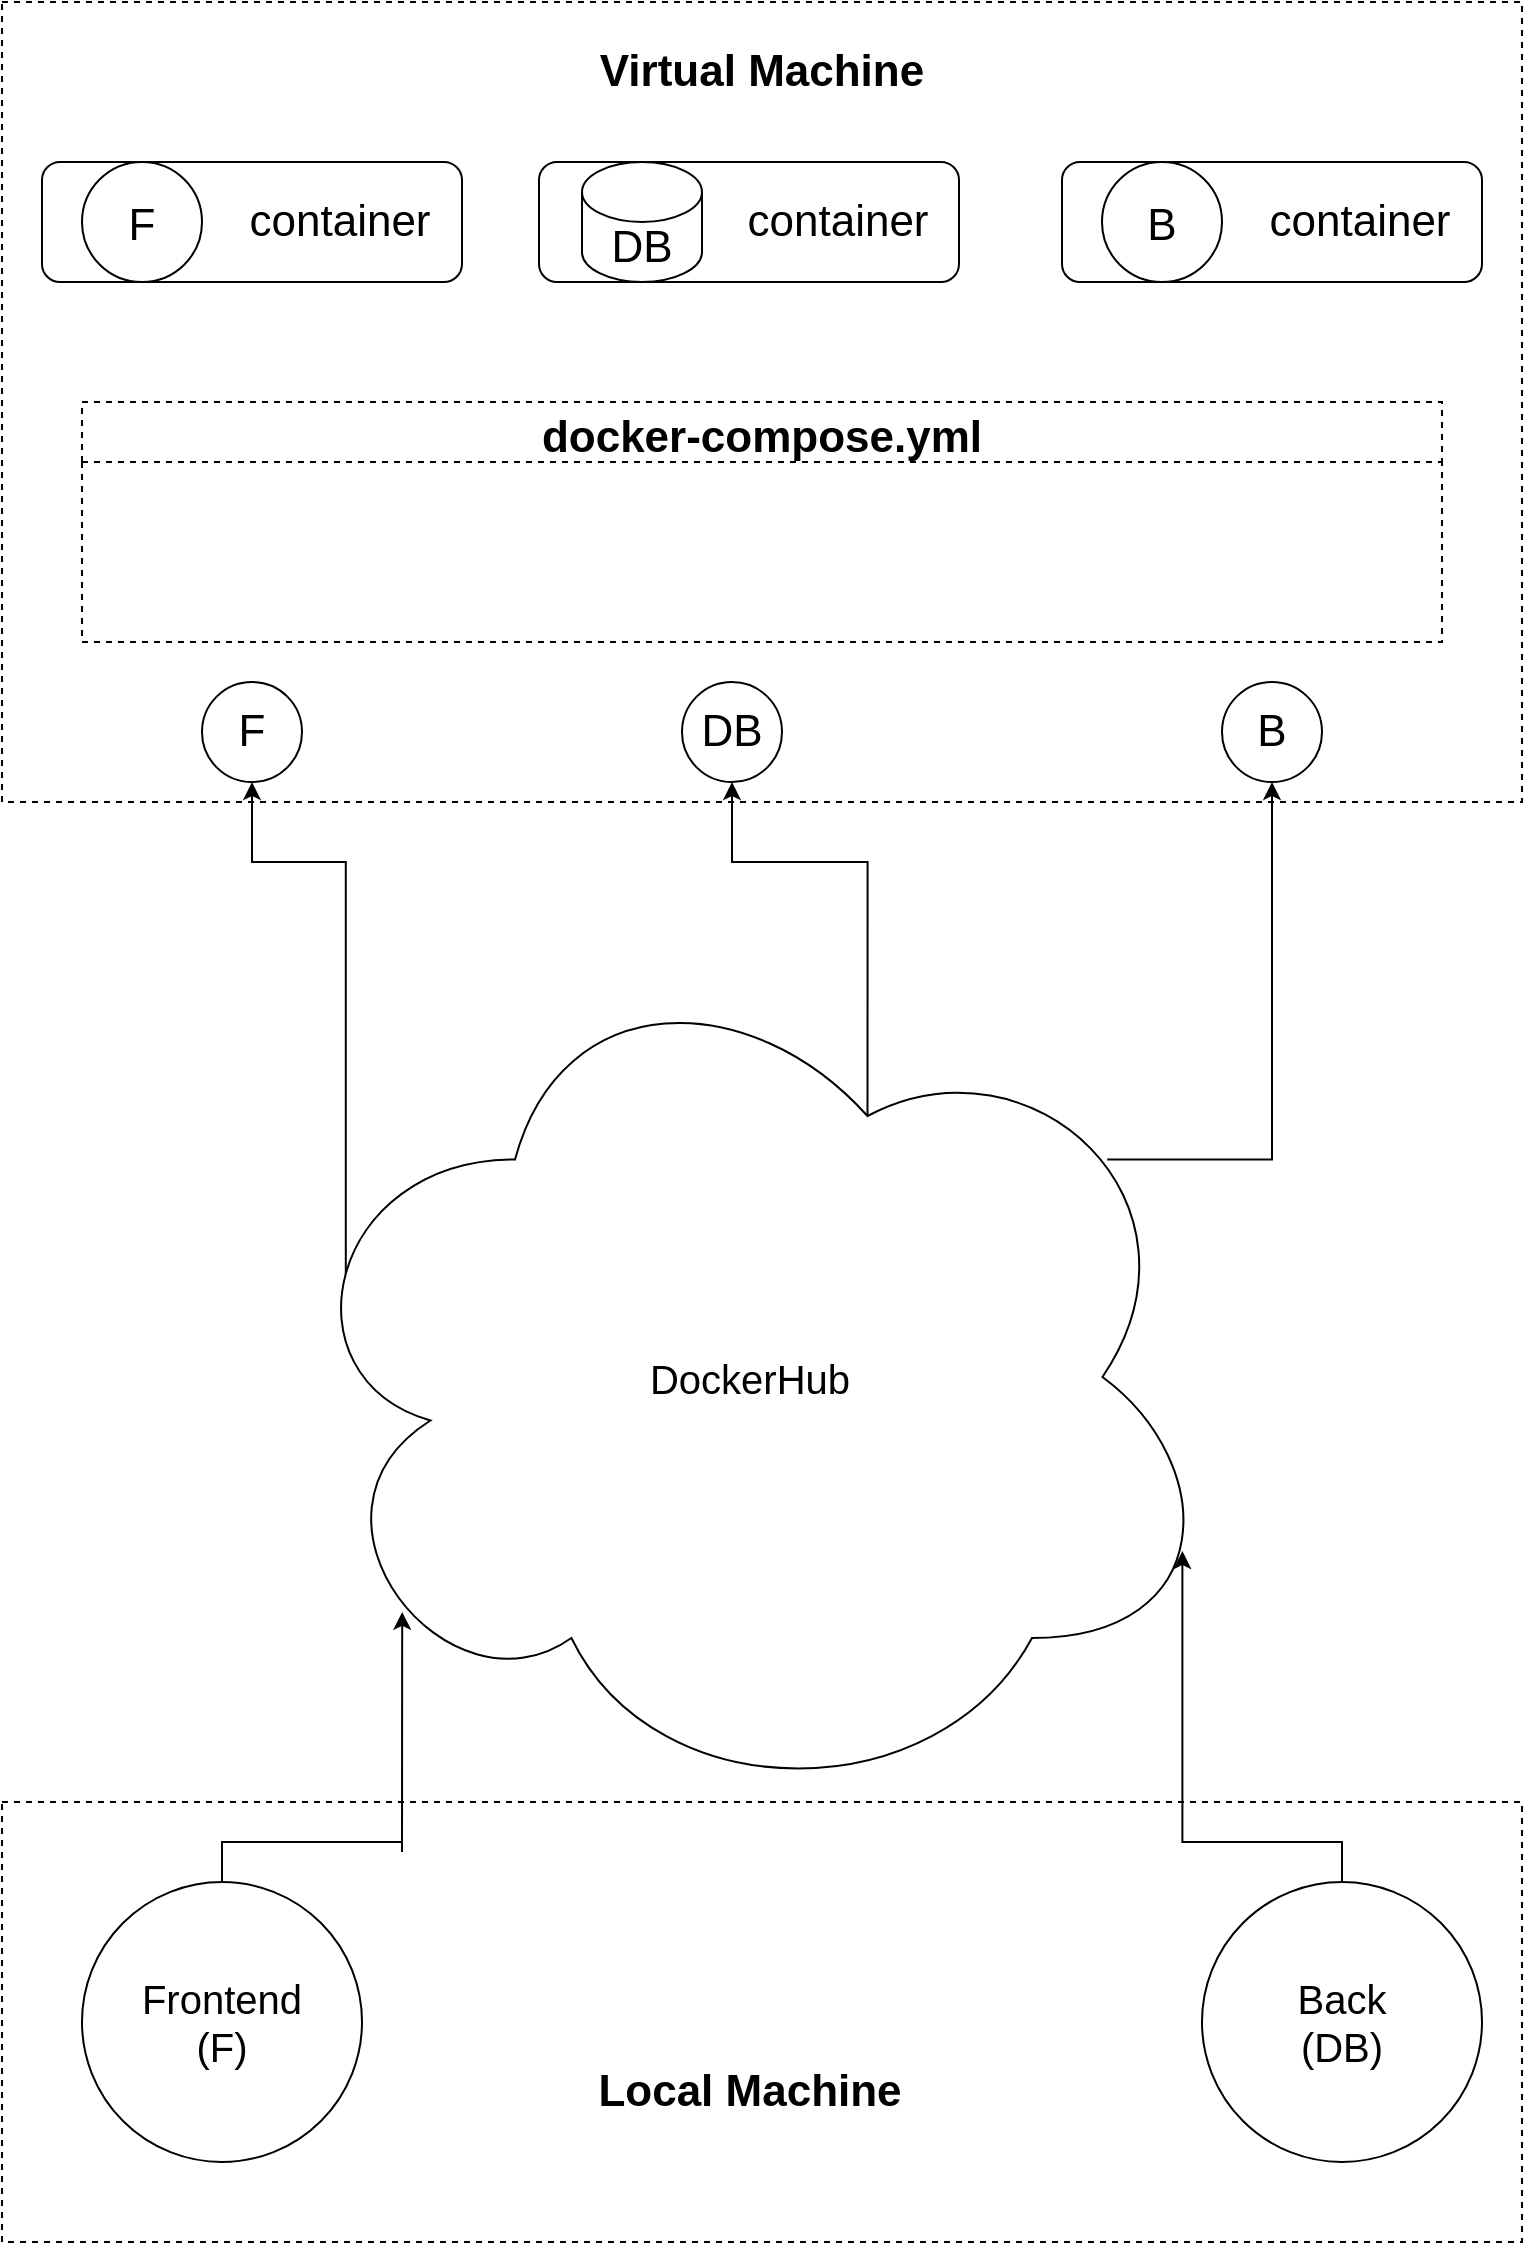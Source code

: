 <mxfile version="20.8.20" type="github">
  <diagram name="Страница 1" id="5HgcLsvbRW-HA8QMTe-G">
    <mxGraphModel dx="1670" dy="962" grid="1" gridSize="10" guides="1" tooltips="1" connect="1" arrows="1" fold="1" page="1" pageScale="1" pageWidth="827" pageHeight="1169" math="0" shadow="0">
      <root>
        <mxCell id="0" />
        <mxCell id="1" parent="0" />
        <mxCell id="g-EUFQ-NRCmpqRzRRzE9-11" style="edgeStyle=orthogonalEdgeStyle;rounded=0;orthogonalLoop=1;jettySize=auto;html=1;entryX=0.13;entryY=0.77;entryDx=0;entryDy=0;entryPerimeter=0;fontSize=20;" edge="1" parent="1" source="g-EUFQ-NRCmpqRzRRzE9-7" target="g-EUFQ-NRCmpqRzRRzE9-9">
          <mxGeometry relative="1" as="geometry" />
        </mxCell>
        <mxCell id="g-EUFQ-NRCmpqRzRRzE9-7" value="&lt;font style=&quot;font-size: 20px;&quot;&gt;Frontend&lt;br&gt;(F)&lt;br&gt;&lt;/font&gt;" style="ellipse;whiteSpace=wrap;html=1;aspect=fixed;" vertex="1" parent="1">
          <mxGeometry x="80" y="980" width="140" height="140" as="geometry" />
        </mxCell>
        <mxCell id="g-EUFQ-NRCmpqRzRRzE9-12" style="edgeStyle=orthogonalEdgeStyle;rounded=0;orthogonalLoop=1;jettySize=auto;html=1;entryX=0.96;entryY=0.7;entryDx=0;entryDy=0;entryPerimeter=0;fontSize=20;" edge="1" parent="1" source="g-EUFQ-NRCmpqRzRRzE9-8" target="g-EUFQ-NRCmpqRzRRzE9-9">
          <mxGeometry relative="1" as="geometry" />
        </mxCell>
        <mxCell id="g-EUFQ-NRCmpqRzRRzE9-8" value="&lt;font style=&quot;font-size: 20px;&quot;&gt;Back&lt;br&gt;(DB)&lt;br&gt;&lt;/font&gt;" style="ellipse;whiteSpace=wrap;html=1;aspect=fixed;" vertex="1" parent="1">
          <mxGeometry x="640" y="980" width="140" height="140" as="geometry" />
        </mxCell>
        <mxCell id="g-EUFQ-NRCmpqRzRRzE9-46" style="edgeStyle=orthogonalEdgeStyle;rounded=0;orthogonalLoop=1;jettySize=auto;html=1;exitX=0.07;exitY=0.4;exitDx=0;exitDy=0;exitPerimeter=0;entryX=0.5;entryY=1;entryDx=0;entryDy=0;fontSize=22;" edge="1" parent="1" source="g-EUFQ-NRCmpqRzRRzE9-9" target="g-EUFQ-NRCmpqRzRRzE9-34">
          <mxGeometry relative="1" as="geometry" />
        </mxCell>
        <mxCell id="g-EUFQ-NRCmpqRzRRzE9-49" style="edgeStyle=orthogonalEdgeStyle;rounded=0;orthogonalLoop=1;jettySize=auto;html=1;exitX=0.625;exitY=0.2;exitDx=0;exitDy=0;exitPerimeter=0;entryX=0.5;entryY=1;entryDx=0;entryDy=0;fontSize=22;" edge="1" parent="1" source="g-EUFQ-NRCmpqRzRRzE9-9" target="g-EUFQ-NRCmpqRzRRzE9-35">
          <mxGeometry relative="1" as="geometry" />
        </mxCell>
        <mxCell id="g-EUFQ-NRCmpqRzRRzE9-50" style="edgeStyle=orthogonalEdgeStyle;rounded=0;orthogonalLoop=1;jettySize=auto;html=1;exitX=0.88;exitY=0.25;exitDx=0;exitDy=0;exitPerimeter=0;entryX=0.5;entryY=1;entryDx=0;entryDy=0;fontSize=22;" edge="1" parent="1" source="g-EUFQ-NRCmpqRzRRzE9-9" target="g-EUFQ-NRCmpqRzRRzE9-36">
          <mxGeometry relative="1" as="geometry" />
        </mxCell>
        <mxCell id="g-EUFQ-NRCmpqRzRRzE9-9" value="DockerHub" style="ellipse;shape=cloud;whiteSpace=wrap;html=1;fontSize=20;" vertex="1" parent="1">
          <mxGeometry x="179" y="510" width="470" height="435" as="geometry" />
        </mxCell>
        <mxCell id="g-EUFQ-NRCmpqRzRRzE9-15" value="" style="rounded=0;whiteSpace=wrap;html=1;fontSize=20;dashed=1;fillColor=none;" vertex="1" parent="1">
          <mxGeometry x="40" y="40" width="760" height="400" as="geometry" />
        </mxCell>
        <mxCell id="g-EUFQ-NRCmpqRzRRzE9-23" value="" style="group" vertex="1" connectable="0" parent="1">
          <mxGeometry x="60" y="120" width="210" height="60" as="geometry" />
        </mxCell>
        <mxCell id="g-EUFQ-NRCmpqRzRRzE9-18" value="" style="rounded=1;whiteSpace=wrap;html=1;fontSize=27;" vertex="1" parent="g-EUFQ-NRCmpqRzRRzE9-23">
          <mxGeometry width="210" height="60" as="geometry" />
        </mxCell>
        <mxCell id="g-EUFQ-NRCmpqRzRRzE9-21" value="&lt;font style=&quot;font-size: 22px;&quot;&gt;F&lt;/font&gt;" style="ellipse;whiteSpace=wrap;html=1;aspect=fixed;fontSize=27;" vertex="1" parent="g-EUFQ-NRCmpqRzRRzE9-23">
          <mxGeometry x="20" width="60" height="60" as="geometry" />
        </mxCell>
        <mxCell id="g-EUFQ-NRCmpqRzRRzE9-22" value="container" style="text;html=1;strokeColor=none;fillColor=none;align=center;verticalAlign=middle;whiteSpace=wrap;rounded=0;fontSize=22;" vertex="1" parent="g-EUFQ-NRCmpqRzRRzE9-23">
          <mxGeometry x="119" y="15" width="60" height="30" as="geometry" />
        </mxCell>
        <mxCell id="g-EUFQ-NRCmpqRzRRzE9-24" value="" style="group" vertex="1" connectable="0" parent="1">
          <mxGeometry x="570" y="120" width="210" height="60" as="geometry" />
        </mxCell>
        <mxCell id="g-EUFQ-NRCmpqRzRRzE9-25" value="" style="rounded=1;whiteSpace=wrap;html=1;fontSize=27;" vertex="1" parent="g-EUFQ-NRCmpqRzRRzE9-24">
          <mxGeometry width="210" height="60" as="geometry" />
        </mxCell>
        <mxCell id="g-EUFQ-NRCmpqRzRRzE9-26" value="&lt;font style=&quot;font-size: 22px;&quot;&gt;B&lt;/font&gt;" style="ellipse;whiteSpace=wrap;html=1;aspect=fixed;fontSize=27;" vertex="1" parent="g-EUFQ-NRCmpqRzRRzE9-24">
          <mxGeometry x="20" width="60" height="60" as="geometry" />
        </mxCell>
        <mxCell id="g-EUFQ-NRCmpqRzRRzE9-27" value="container" style="text;html=1;strokeColor=none;fillColor=none;align=center;verticalAlign=middle;whiteSpace=wrap;rounded=0;fontSize=22;" vertex="1" parent="g-EUFQ-NRCmpqRzRRzE9-24">
          <mxGeometry x="119" y="15" width="60" height="30" as="geometry" />
        </mxCell>
        <mxCell id="g-EUFQ-NRCmpqRzRRzE9-28" value="" style="group" vertex="1" connectable="0" parent="1">
          <mxGeometry x="308.5" y="120" width="210" height="180" as="geometry" />
        </mxCell>
        <mxCell id="g-EUFQ-NRCmpqRzRRzE9-29" value="" style="rounded=1;whiteSpace=wrap;html=1;fontSize=27;" vertex="1" parent="g-EUFQ-NRCmpqRzRRzE9-28">
          <mxGeometry width="210" height="60" as="geometry" />
        </mxCell>
        <mxCell id="g-EUFQ-NRCmpqRzRRzE9-31" value="container" style="text;html=1;strokeColor=none;fillColor=none;align=center;verticalAlign=middle;whiteSpace=wrap;rounded=0;fontSize=22;" vertex="1" parent="g-EUFQ-NRCmpqRzRRzE9-28">
          <mxGeometry x="119" y="15" width="60" height="30" as="geometry" />
        </mxCell>
        <mxCell id="g-EUFQ-NRCmpqRzRRzE9-32" value="DB" style="shape=cylinder3;whiteSpace=wrap;html=1;boundedLbl=1;backgroundOutline=1;size=15;fontSize=22;" vertex="1" parent="g-EUFQ-NRCmpqRzRRzE9-28">
          <mxGeometry x="21.5" width="60" height="60" as="geometry" />
        </mxCell>
        <mxCell id="g-EUFQ-NRCmpqRzRRzE9-34" value="F" style="ellipse;whiteSpace=wrap;html=1;aspect=fixed;fontSize=22;fillColor=none;" vertex="1" parent="1">
          <mxGeometry x="140" y="380" width="50" height="50" as="geometry" />
        </mxCell>
        <mxCell id="g-EUFQ-NRCmpqRzRRzE9-35" value="DB" style="ellipse;whiteSpace=wrap;html=1;aspect=fixed;fontSize=22;fillColor=none;" vertex="1" parent="1">
          <mxGeometry x="380" y="380" width="50" height="50" as="geometry" />
        </mxCell>
        <mxCell id="g-EUFQ-NRCmpqRzRRzE9-36" value="B" style="ellipse;whiteSpace=wrap;html=1;aspect=fixed;fontSize=22;fillColor=none;" vertex="1" parent="1">
          <mxGeometry x="650" y="380" width="50" height="50" as="geometry" />
        </mxCell>
        <mxCell id="g-EUFQ-NRCmpqRzRRzE9-37" value="" style="rounded=0;whiteSpace=wrap;html=1;fontSize=22;fillColor=none;dashed=1;" vertex="1" parent="1">
          <mxGeometry x="40" y="940" width="760" height="220" as="geometry" />
        </mxCell>
        <mxCell id="g-EUFQ-NRCmpqRzRRzE9-38" value="Local Machine" style="text;html=1;strokeColor=none;fillColor=none;align=center;verticalAlign=middle;whiteSpace=wrap;rounded=0;fontSize=22;fontStyle=1" vertex="1" parent="1">
          <mxGeometry x="334" y="1070" width="160" height="30" as="geometry" />
        </mxCell>
        <mxCell id="g-EUFQ-NRCmpqRzRRzE9-39" value="Virtual Machine" style="text;html=1;strokeColor=none;fillColor=none;align=center;verticalAlign=middle;whiteSpace=wrap;rounded=0;fontSize=22;fontStyle=1" vertex="1" parent="1">
          <mxGeometry x="317" y="60" width="206" height="30" as="geometry" />
        </mxCell>
        <mxCell id="g-EUFQ-NRCmpqRzRRzE9-41" value="docker-compose.yml" style="swimlane;dashed=1;fontSize=22;fillColor=none;startSize=30;" vertex="1" parent="1">
          <mxGeometry x="80" y="240" width="680" height="120" as="geometry" />
        </mxCell>
      </root>
    </mxGraphModel>
  </diagram>
</mxfile>
